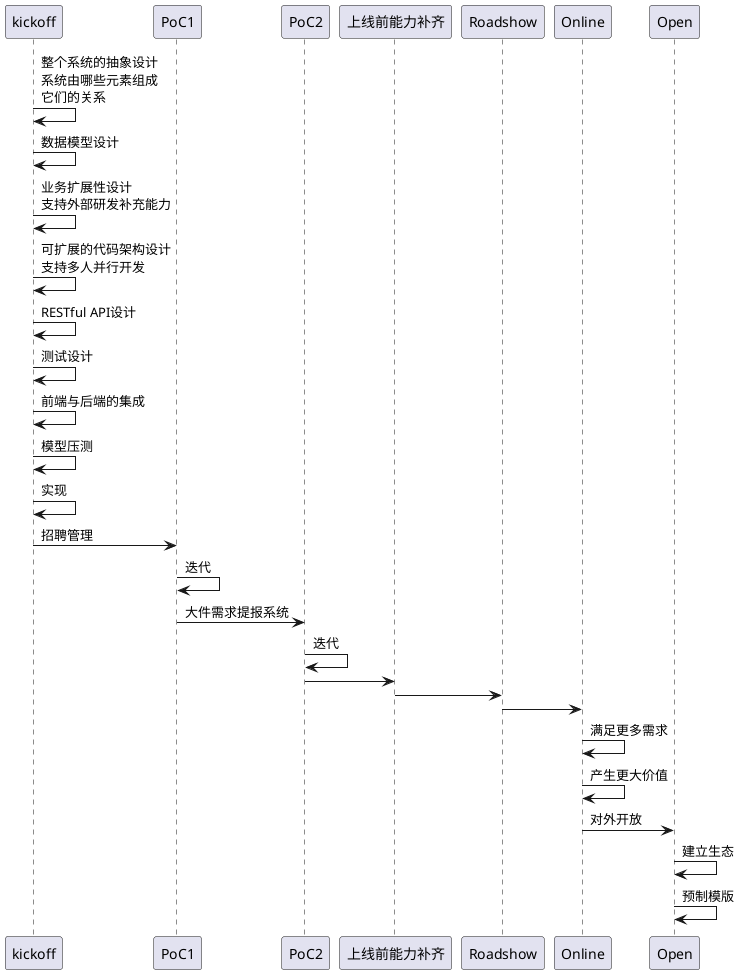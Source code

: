 @startuml
kickoff -> kickoff: 整个系统的抽象设计\n系统由哪些元素组成\n它们的关系
kickoff -> kickoff: 数据模型设计
kickoff -> kickoff: 业务扩展性设计\n支持外部研发补充能力
kickoff -> kickoff: 可扩展的代码架构设计\n支持多人并行开发
kickoff -> kickoff: RESTful API设计
kickoff -> kickoff: 测试设计
kickoff -> kickoff: 前端与后端的集成
kickoff -> kickoff: 模型压测
kickoff -> kickoff: 实现

kickoff -> PoC1: 招聘管理
PoC1 -> PoC1: 迭代
PoC1 -> PoC2: 大件需求提报系统
PoC2 -> PoC2: 迭代
PoC2 -> 上线前能力补齐
上线前能力补齐 -> Roadshow
Roadshow -> Online
Online -> Online: 满足更多需求
Online -> Online: 产生更大价值
Online -> Open: 对外开放
Open -> Open: 建立生态
Open -> Open: 预制模版
@enduml